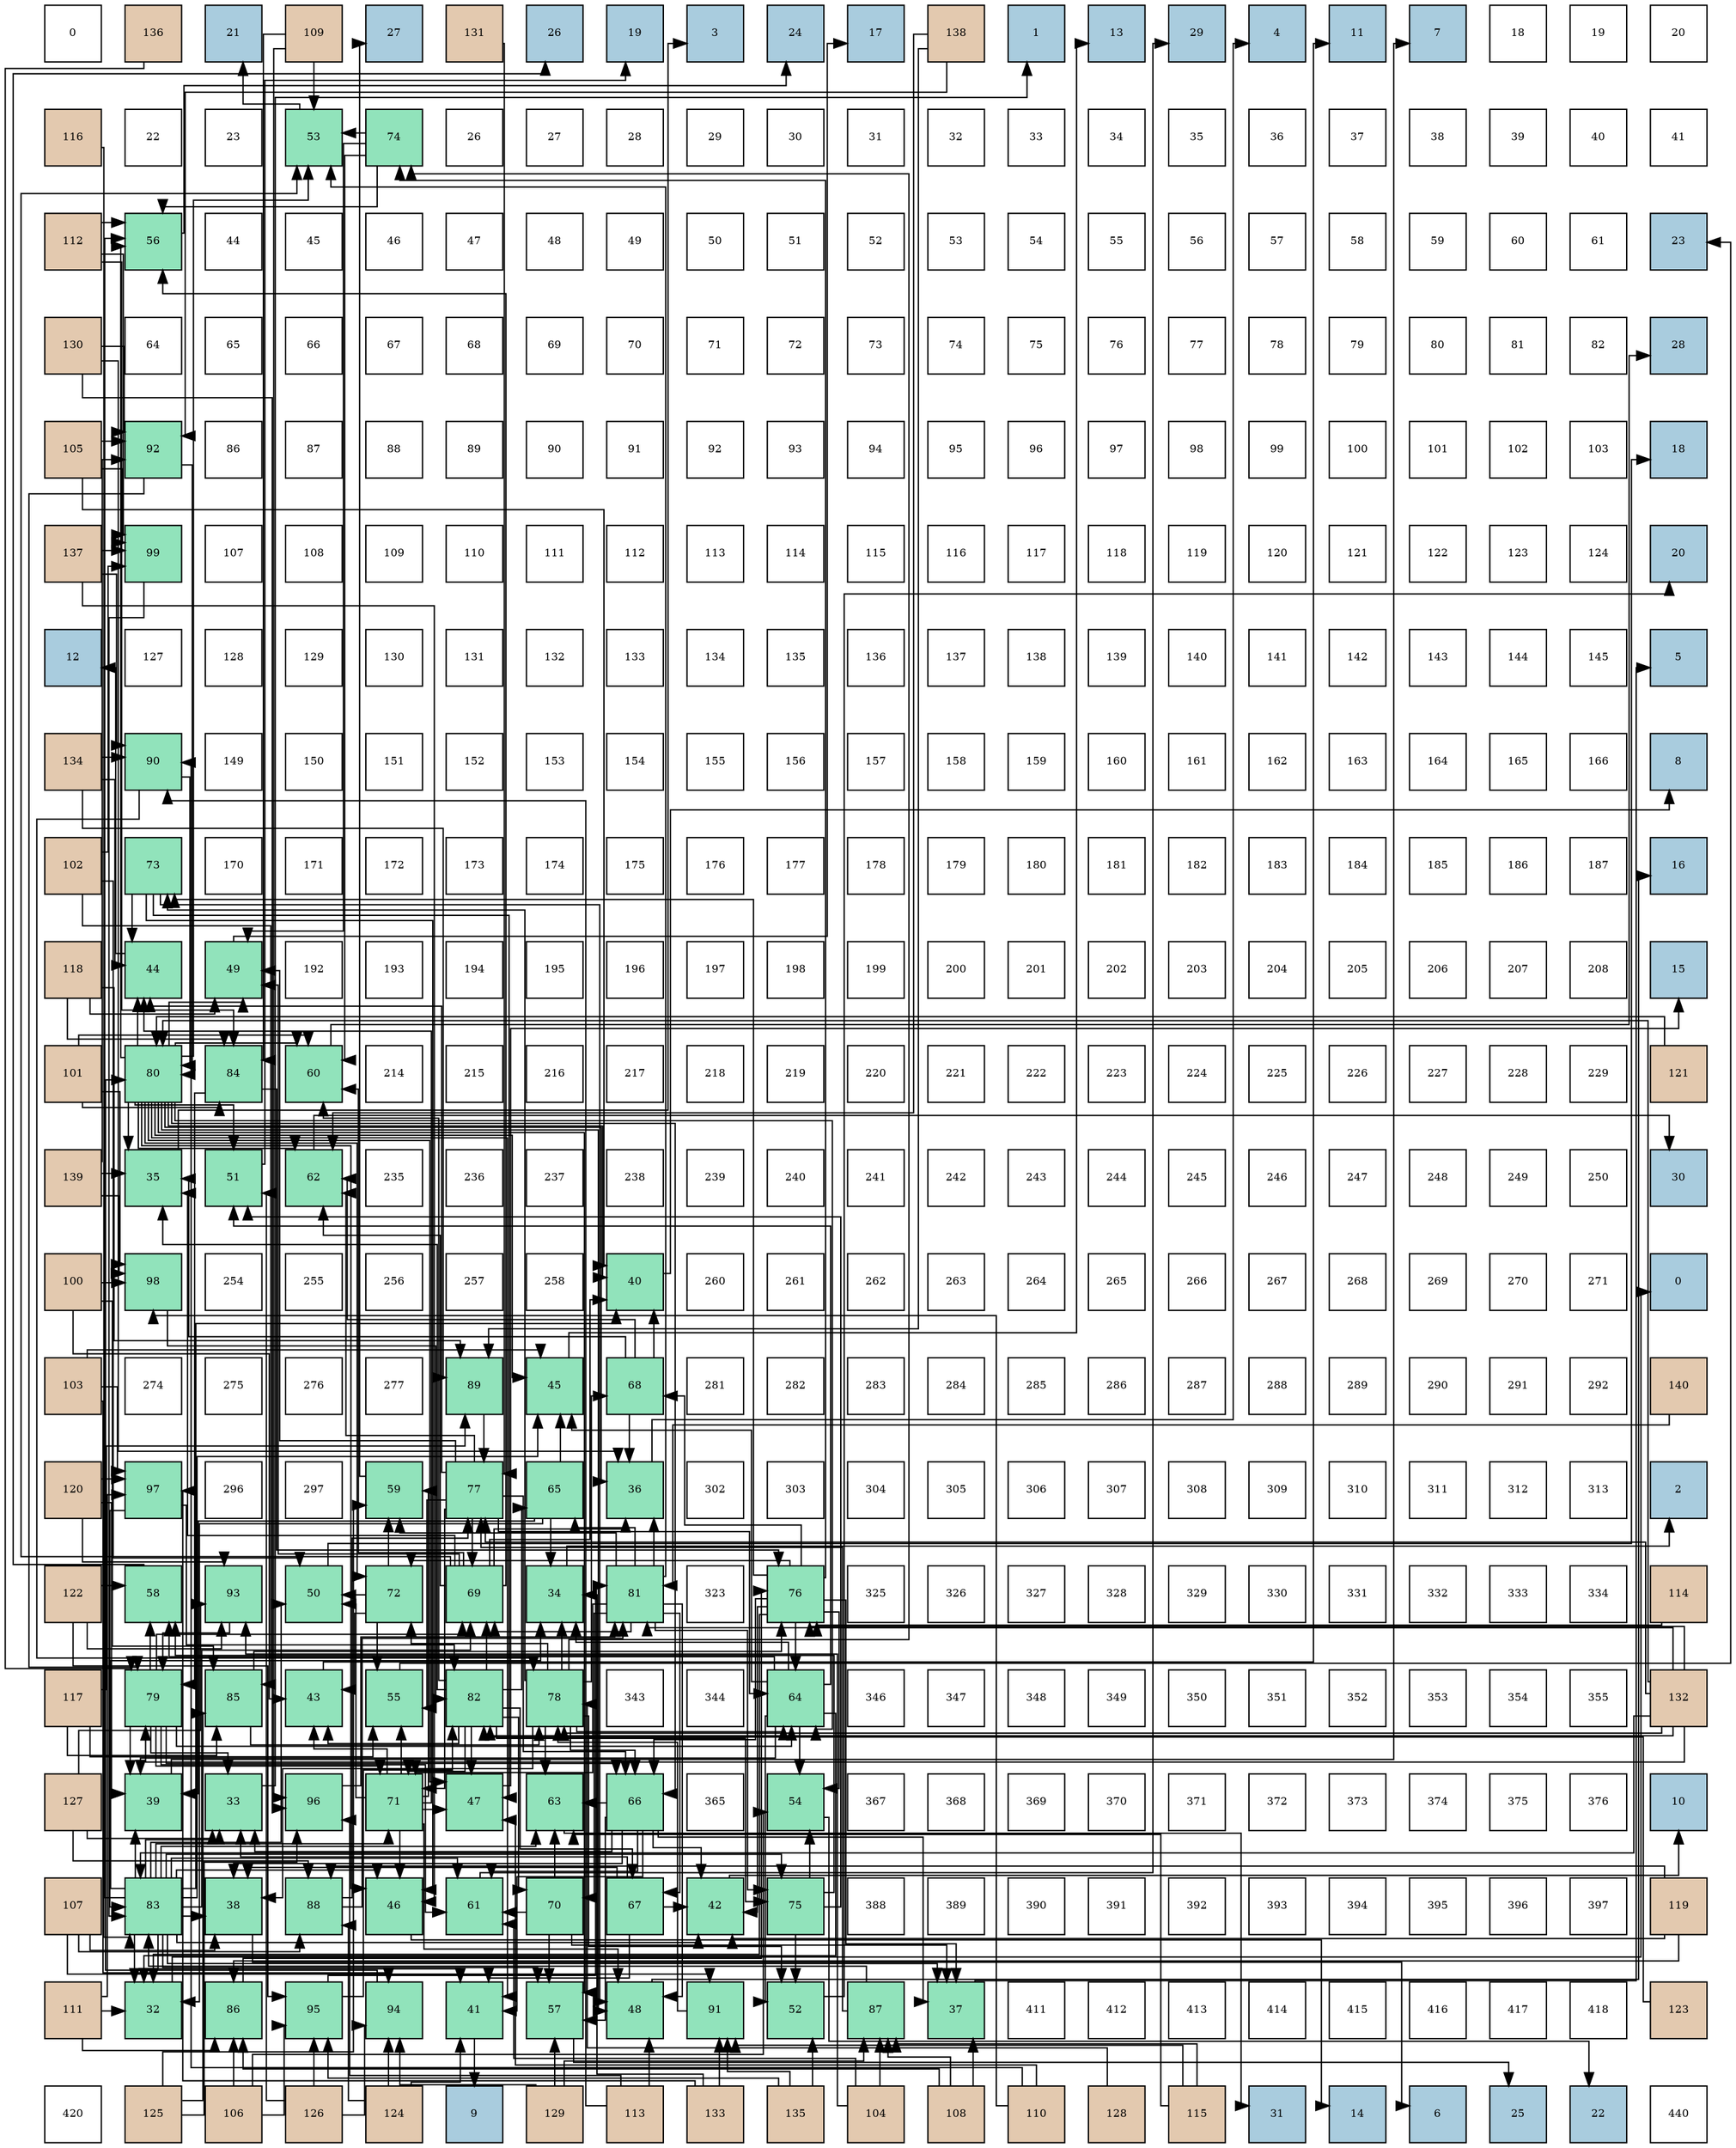 digraph layout{
 rankdir=TB;
 splines=ortho;
 node [style=filled shape=square fixedsize=true width=0.6];
0[label="0", fontsize=8, fillcolor="#ffffff"];
1[label="136", fontsize=8, fillcolor="#e3c9af"];
2[label="21", fontsize=8, fillcolor="#a9ccde"];
3[label="109", fontsize=8, fillcolor="#e3c9af"];
4[label="27", fontsize=8, fillcolor="#a9ccde"];
5[label="131", fontsize=8, fillcolor="#e3c9af"];
6[label="26", fontsize=8, fillcolor="#a9ccde"];
7[label="19", fontsize=8, fillcolor="#a9ccde"];
8[label="3", fontsize=8, fillcolor="#a9ccde"];
9[label="24", fontsize=8, fillcolor="#a9ccde"];
10[label="17", fontsize=8, fillcolor="#a9ccde"];
11[label="138", fontsize=8, fillcolor="#e3c9af"];
12[label="1", fontsize=8, fillcolor="#a9ccde"];
13[label="13", fontsize=8, fillcolor="#a9ccde"];
14[label="29", fontsize=8, fillcolor="#a9ccde"];
15[label="4", fontsize=8, fillcolor="#a9ccde"];
16[label="11", fontsize=8, fillcolor="#a9ccde"];
17[label="7", fontsize=8, fillcolor="#a9ccde"];
18[label="18", fontsize=8, fillcolor="#ffffff"];
19[label="19", fontsize=8, fillcolor="#ffffff"];
20[label="20", fontsize=8, fillcolor="#ffffff"];
21[label="116", fontsize=8, fillcolor="#e3c9af"];
22[label="22", fontsize=8, fillcolor="#ffffff"];
23[label="23", fontsize=8, fillcolor="#ffffff"];
24[label="53", fontsize=8, fillcolor="#91e3bb"];
25[label="74", fontsize=8, fillcolor="#91e3bb"];
26[label="26", fontsize=8, fillcolor="#ffffff"];
27[label="27", fontsize=8, fillcolor="#ffffff"];
28[label="28", fontsize=8, fillcolor="#ffffff"];
29[label="29", fontsize=8, fillcolor="#ffffff"];
30[label="30", fontsize=8, fillcolor="#ffffff"];
31[label="31", fontsize=8, fillcolor="#ffffff"];
32[label="32", fontsize=8, fillcolor="#ffffff"];
33[label="33", fontsize=8, fillcolor="#ffffff"];
34[label="34", fontsize=8, fillcolor="#ffffff"];
35[label="35", fontsize=8, fillcolor="#ffffff"];
36[label="36", fontsize=8, fillcolor="#ffffff"];
37[label="37", fontsize=8, fillcolor="#ffffff"];
38[label="38", fontsize=8, fillcolor="#ffffff"];
39[label="39", fontsize=8, fillcolor="#ffffff"];
40[label="40", fontsize=8, fillcolor="#ffffff"];
41[label="41", fontsize=8, fillcolor="#ffffff"];
42[label="112", fontsize=8, fillcolor="#e3c9af"];
43[label="56", fontsize=8, fillcolor="#91e3bb"];
44[label="44", fontsize=8, fillcolor="#ffffff"];
45[label="45", fontsize=8, fillcolor="#ffffff"];
46[label="46", fontsize=8, fillcolor="#ffffff"];
47[label="47", fontsize=8, fillcolor="#ffffff"];
48[label="48", fontsize=8, fillcolor="#ffffff"];
49[label="49", fontsize=8, fillcolor="#ffffff"];
50[label="50", fontsize=8, fillcolor="#ffffff"];
51[label="51", fontsize=8, fillcolor="#ffffff"];
52[label="52", fontsize=8, fillcolor="#ffffff"];
53[label="53", fontsize=8, fillcolor="#ffffff"];
54[label="54", fontsize=8, fillcolor="#ffffff"];
55[label="55", fontsize=8, fillcolor="#ffffff"];
56[label="56", fontsize=8, fillcolor="#ffffff"];
57[label="57", fontsize=8, fillcolor="#ffffff"];
58[label="58", fontsize=8, fillcolor="#ffffff"];
59[label="59", fontsize=8, fillcolor="#ffffff"];
60[label="60", fontsize=8, fillcolor="#ffffff"];
61[label="61", fontsize=8, fillcolor="#ffffff"];
62[label="23", fontsize=8, fillcolor="#a9ccde"];
63[label="130", fontsize=8, fillcolor="#e3c9af"];
64[label="64", fontsize=8, fillcolor="#ffffff"];
65[label="65", fontsize=8, fillcolor="#ffffff"];
66[label="66", fontsize=8, fillcolor="#ffffff"];
67[label="67", fontsize=8, fillcolor="#ffffff"];
68[label="68", fontsize=8, fillcolor="#ffffff"];
69[label="69", fontsize=8, fillcolor="#ffffff"];
70[label="70", fontsize=8, fillcolor="#ffffff"];
71[label="71", fontsize=8, fillcolor="#ffffff"];
72[label="72", fontsize=8, fillcolor="#ffffff"];
73[label="73", fontsize=8, fillcolor="#ffffff"];
74[label="74", fontsize=8, fillcolor="#ffffff"];
75[label="75", fontsize=8, fillcolor="#ffffff"];
76[label="76", fontsize=8, fillcolor="#ffffff"];
77[label="77", fontsize=8, fillcolor="#ffffff"];
78[label="78", fontsize=8, fillcolor="#ffffff"];
79[label="79", fontsize=8, fillcolor="#ffffff"];
80[label="80", fontsize=8, fillcolor="#ffffff"];
81[label="81", fontsize=8, fillcolor="#ffffff"];
82[label="82", fontsize=8, fillcolor="#ffffff"];
83[label="28", fontsize=8, fillcolor="#a9ccde"];
84[label="105", fontsize=8, fillcolor="#e3c9af"];
85[label="92", fontsize=8, fillcolor="#91e3bb"];
86[label="86", fontsize=8, fillcolor="#ffffff"];
87[label="87", fontsize=8, fillcolor="#ffffff"];
88[label="88", fontsize=8, fillcolor="#ffffff"];
89[label="89", fontsize=8, fillcolor="#ffffff"];
90[label="90", fontsize=8, fillcolor="#ffffff"];
91[label="91", fontsize=8, fillcolor="#ffffff"];
92[label="92", fontsize=8, fillcolor="#ffffff"];
93[label="93", fontsize=8, fillcolor="#ffffff"];
94[label="94", fontsize=8, fillcolor="#ffffff"];
95[label="95", fontsize=8, fillcolor="#ffffff"];
96[label="96", fontsize=8, fillcolor="#ffffff"];
97[label="97", fontsize=8, fillcolor="#ffffff"];
98[label="98", fontsize=8, fillcolor="#ffffff"];
99[label="99", fontsize=8, fillcolor="#ffffff"];
100[label="100", fontsize=8, fillcolor="#ffffff"];
101[label="101", fontsize=8, fillcolor="#ffffff"];
102[label="102", fontsize=8, fillcolor="#ffffff"];
103[label="103", fontsize=8, fillcolor="#ffffff"];
104[label="18", fontsize=8, fillcolor="#a9ccde"];
105[label="137", fontsize=8, fillcolor="#e3c9af"];
106[label="99", fontsize=8, fillcolor="#91e3bb"];
107[label="107", fontsize=8, fillcolor="#ffffff"];
108[label="108", fontsize=8, fillcolor="#ffffff"];
109[label="109", fontsize=8, fillcolor="#ffffff"];
110[label="110", fontsize=8, fillcolor="#ffffff"];
111[label="111", fontsize=8, fillcolor="#ffffff"];
112[label="112", fontsize=8, fillcolor="#ffffff"];
113[label="113", fontsize=8, fillcolor="#ffffff"];
114[label="114", fontsize=8, fillcolor="#ffffff"];
115[label="115", fontsize=8, fillcolor="#ffffff"];
116[label="116", fontsize=8, fillcolor="#ffffff"];
117[label="117", fontsize=8, fillcolor="#ffffff"];
118[label="118", fontsize=8, fillcolor="#ffffff"];
119[label="119", fontsize=8, fillcolor="#ffffff"];
120[label="120", fontsize=8, fillcolor="#ffffff"];
121[label="121", fontsize=8, fillcolor="#ffffff"];
122[label="122", fontsize=8, fillcolor="#ffffff"];
123[label="123", fontsize=8, fillcolor="#ffffff"];
124[label="124", fontsize=8, fillcolor="#ffffff"];
125[label="20", fontsize=8, fillcolor="#a9ccde"];
126[label="12", fontsize=8, fillcolor="#a9ccde"];
127[label="127", fontsize=8, fillcolor="#ffffff"];
128[label="128", fontsize=8, fillcolor="#ffffff"];
129[label="129", fontsize=8, fillcolor="#ffffff"];
130[label="130", fontsize=8, fillcolor="#ffffff"];
131[label="131", fontsize=8, fillcolor="#ffffff"];
132[label="132", fontsize=8, fillcolor="#ffffff"];
133[label="133", fontsize=8, fillcolor="#ffffff"];
134[label="134", fontsize=8, fillcolor="#ffffff"];
135[label="135", fontsize=8, fillcolor="#ffffff"];
136[label="136", fontsize=8, fillcolor="#ffffff"];
137[label="137", fontsize=8, fillcolor="#ffffff"];
138[label="138", fontsize=8, fillcolor="#ffffff"];
139[label="139", fontsize=8, fillcolor="#ffffff"];
140[label="140", fontsize=8, fillcolor="#ffffff"];
141[label="141", fontsize=8, fillcolor="#ffffff"];
142[label="142", fontsize=8, fillcolor="#ffffff"];
143[label="143", fontsize=8, fillcolor="#ffffff"];
144[label="144", fontsize=8, fillcolor="#ffffff"];
145[label="145", fontsize=8, fillcolor="#ffffff"];
146[label="5", fontsize=8, fillcolor="#a9ccde"];
147[label="134", fontsize=8, fillcolor="#e3c9af"];
148[label="90", fontsize=8, fillcolor="#91e3bb"];
149[label="149", fontsize=8, fillcolor="#ffffff"];
150[label="150", fontsize=8, fillcolor="#ffffff"];
151[label="151", fontsize=8, fillcolor="#ffffff"];
152[label="152", fontsize=8, fillcolor="#ffffff"];
153[label="153", fontsize=8, fillcolor="#ffffff"];
154[label="154", fontsize=8, fillcolor="#ffffff"];
155[label="155", fontsize=8, fillcolor="#ffffff"];
156[label="156", fontsize=8, fillcolor="#ffffff"];
157[label="157", fontsize=8, fillcolor="#ffffff"];
158[label="158", fontsize=8, fillcolor="#ffffff"];
159[label="159", fontsize=8, fillcolor="#ffffff"];
160[label="160", fontsize=8, fillcolor="#ffffff"];
161[label="161", fontsize=8, fillcolor="#ffffff"];
162[label="162", fontsize=8, fillcolor="#ffffff"];
163[label="163", fontsize=8, fillcolor="#ffffff"];
164[label="164", fontsize=8, fillcolor="#ffffff"];
165[label="165", fontsize=8, fillcolor="#ffffff"];
166[label="166", fontsize=8, fillcolor="#ffffff"];
167[label="8", fontsize=8, fillcolor="#a9ccde"];
168[label="102", fontsize=8, fillcolor="#e3c9af"];
169[label="73", fontsize=8, fillcolor="#91e3bb"];
170[label="170", fontsize=8, fillcolor="#ffffff"];
171[label="171", fontsize=8, fillcolor="#ffffff"];
172[label="172", fontsize=8, fillcolor="#ffffff"];
173[label="173", fontsize=8, fillcolor="#ffffff"];
174[label="174", fontsize=8, fillcolor="#ffffff"];
175[label="175", fontsize=8, fillcolor="#ffffff"];
176[label="176", fontsize=8, fillcolor="#ffffff"];
177[label="177", fontsize=8, fillcolor="#ffffff"];
178[label="178", fontsize=8, fillcolor="#ffffff"];
179[label="179", fontsize=8, fillcolor="#ffffff"];
180[label="180", fontsize=8, fillcolor="#ffffff"];
181[label="181", fontsize=8, fillcolor="#ffffff"];
182[label="182", fontsize=8, fillcolor="#ffffff"];
183[label="183", fontsize=8, fillcolor="#ffffff"];
184[label="184", fontsize=8, fillcolor="#ffffff"];
185[label="185", fontsize=8, fillcolor="#ffffff"];
186[label="186", fontsize=8, fillcolor="#ffffff"];
187[label="187", fontsize=8, fillcolor="#ffffff"];
188[label="16", fontsize=8, fillcolor="#a9ccde"];
189[label="118", fontsize=8, fillcolor="#e3c9af"];
190[label="44", fontsize=8, fillcolor="#91e3bb"];
191[label="49", fontsize=8, fillcolor="#91e3bb"];
192[label="192", fontsize=8, fillcolor="#ffffff"];
193[label="193", fontsize=8, fillcolor="#ffffff"];
194[label="194", fontsize=8, fillcolor="#ffffff"];
195[label="195", fontsize=8, fillcolor="#ffffff"];
196[label="196", fontsize=8, fillcolor="#ffffff"];
197[label="197", fontsize=8, fillcolor="#ffffff"];
198[label="198", fontsize=8, fillcolor="#ffffff"];
199[label="199", fontsize=8, fillcolor="#ffffff"];
200[label="200", fontsize=8, fillcolor="#ffffff"];
201[label="201", fontsize=8, fillcolor="#ffffff"];
202[label="202", fontsize=8, fillcolor="#ffffff"];
203[label="203", fontsize=8, fillcolor="#ffffff"];
204[label="204", fontsize=8, fillcolor="#ffffff"];
205[label="205", fontsize=8, fillcolor="#ffffff"];
206[label="206", fontsize=8, fillcolor="#ffffff"];
207[label="207", fontsize=8, fillcolor="#ffffff"];
208[label="208", fontsize=8, fillcolor="#ffffff"];
209[label="15", fontsize=8, fillcolor="#a9ccde"];
210[label="101", fontsize=8, fillcolor="#e3c9af"];
211[label="80", fontsize=8, fillcolor="#91e3bb"];
212[label="84", fontsize=8, fillcolor="#91e3bb"];
213[label="60", fontsize=8, fillcolor="#91e3bb"];
214[label="214", fontsize=8, fillcolor="#ffffff"];
215[label="215", fontsize=8, fillcolor="#ffffff"];
216[label="216", fontsize=8, fillcolor="#ffffff"];
217[label="217", fontsize=8, fillcolor="#ffffff"];
218[label="218", fontsize=8, fillcolor="#ffffff"];
219[label="219", fontsize=8, fillcolor="#ffffff"];
220[label="220", fontsize=8, fillcolor="#ffffff"];
221[label="221", fontsize=8, fillcolor="#ffffff"];
222[label="222", fontsize=8, fillcolor="#ffffff"];
223[label="223", fontsize=8, fillcolor="#ffffff"];
224[label="224", fontsize=8, fillcolor="#ffffff"];
225[label="225", fontsize=8, fillcolor="#ffffff"];
226[label="226", fontsize=8, fillcolor="#ffffff"];
227[label="227", fontsize=8, fillcolor="#ffffff"];
228[label="228", fontsize=8, fillcolor="#ffffff"];
229[label="229", fontsize=8, fillcolor="#ffffff"];
230[label="121", fontsize=8, fillcolor="#e3c9af"];
231[label="139", fontsize=8, fillcolor="#e3c9af"];
232[label="35", fontsize=8, fillcolor="#91e3bb"];
233[label="51", fontsize=8, fillcolor="#91e3bb"];
234[label="62", fontsize=8, fillcolor="#91e3bb"];
235[label="235", fontsize=8, fillcolor="#ffffff"];
236[label="236", fontsize=8, fillcolor="#ffffff"];
237[label="237", fontsize=8, fillcolor="#ffffff"];
238[label="238", fontsize=8, fillcolor="#ffffff"];
239[label="239", fontsize=8, fillcolor="#ffffff"];
240[label="240", fontsize=8, fillcolor="#ffffff"];
241[label="241", fontsize=8, fillcolor="#ffffff"];
242[label="242", fontsize=8, fillcolor="#ffffff"];
243[label="243", fontsize=8, fillcolor="#ffffff"];
244[label="244", fontsize=8, fillcolor="#ffffff"];
245[label="245", fontsize=8, fillcolor="#ffffff"];
246[label="246", fontsize=8, fillcolor="#ffffff"];
247[label="247", fontsize=8, fillcolor="#ffffff"];
248[label="248", fontsize=8, fillcolor="#ffffff"];
249[label="249", fontsize=8, fillcolor="#ffffff"];
250[label="250", fontsize=8, fillcolor="#ffffff"];
251[label="30", fontsize=8, fillcolor="#a9ccde"];
252[label="100", fontsize=8, fillcolor="#e3c9af"];
253[label="98", fontsize=8, fillcolor="#91e3bb"];
254[label="254", fontsize=8, fillcolor="#ffffff"];
255[label="255", fontsize=8, fillcolor="#ffffff"];
256[label="256", fontsize=8, fillcolor="#ffffff"];
257[label="257", fontsize=8, fillcolor="#ffffff"];
258[label="258", fontsize=8, fillcolor="#ffffff"];
259[label="40", fontsize=8, fillcolor="#91e3bb"];
260[label="260", fontsize=8, fillcolor="#ffffff"];
261[label="261", fontsize=8, fillcolor="#ffffff"];
262[label="262", fontsize=8, fillcolor="#ffffff"];
263[label="263", fontsize=8, fillcolor="#ffffff"];
264[label="264", fontsize=8, fillcolor="#ffffff"];
265[label="265", fontsize=8, fillcolor="#ffffff"];
266[label="266", fontsize=8, fillcolor="#ffffff"];
267[label="267", fontsize=8, fillcolor="#ffffff"];
268[label="268", fontsize=8, fillcolor="#ffffff"];
269[label="269", fontsize=8, fillcolor="#ffffff"];
270[label="270", fontsize=8, fillcolor="#ffffff"];
271[label="271", fontsize=8, fillcolor="#ffffff"];
272[label="0", fontsize=8, fillcolor="#a9ccde"];
273[label="103", fontsize=8, fillcolor="#e3c9af"];
274[label="274", fontsize=8, fillcolor="#ffffff"];
275[label="275", fontsize=8, fillcolor="#ffffff"];
276[label="276", fontsize=8, fillcolor="#ffffff"];
277[label="277", fontsize=8, fillcolor="#ffffff"];
278[label="89", fontsize=8, fillcolor="#91e3bb"];
279[label="45", fontsize=8, fillcolor="#91e3bb"];
280[label="68", fontsize=8, fillcolor="#91e3bb"];
281[label="281", fontsize=8, fillcolor="#ffffff"];
282[label="282", fontsize=8, fillcolor="#ffffff"];
283[label="283", fontsize=8, fillcolor="#ffffff"];
284[label="284", fontsize=8, fillcolor="#ffffff"];
285[label="285", fontsize=8, fillcolor="#ffffff"];
286[label="286", fontsize=8, fillcolor="#ffffff"];
287[label="287", fontsize=8, fillcolor="#ffffff"];
288[label="288", fontsize=8, fillcolor="#ffffff"];
289[label="289", fontsize=8, fillcolor="#ffffff"];
290[label="290", fontsize=8, fillcolor="#ffffff"];
291[label="291", fontsize=8, fillcolor="#ffffff"];
292[label="292", fontsize=8, fillcolor="#ffffff"];
293[label="140", fontsize=8, fillcolor="#e3c9af"];
294[label="120", fontsize=8, fillcolor="#e3c9af"];
295[label="97", fontsize=8, fillcolor="#91e3bb"];
296[label="296", fontsize=8, fillcolor="#ffffff"];
297[label="297", fontsize=8, fillcolor="#ffffff"];
298[label="59", fontsize=8, fillcolor="#91e3bb"];
299[label="77", fontsize=8, fillcolor="#91e3bb"];
300[label="65", fontsize=8, fillcolor="#91e3bb"];
301[label="36", fontsize=8, fillcolor="#91e3bb"];
302[label="302", fontsize=8, fillcolor="#ffffff"];
303[label="303", fontsize=8, fillcolor="#ffffff"];
304[label="304", fontsize=8, fillcolor="#ffffff"];
305[label="305", fontsize=8, fillcolor="#ffffff"];
306[label="306", fontsize=8, fillcolor="#ffffff"];
307[label="307", fontsize=8, fillcolor="#ffffff"];
308[label="308", fontsize=8, fillcolor="#ffffff"];
309[label="309", fontsize=8, fillcolor="#ffffff"];
310[label="310", fontsize=8, fillcolor="#ffffff"];
311[label="311", fontsize=8, fillcolor="#ffffff"];
312[label="312", fontsize=8, fillcolor="#ffffff"];
313[label="313", fontsize=8, fillcolor="#ffffff"];
314[label="2", fontsize=8, fillcolor="#a9ccde"];
315[label="122", fontsize=8, fillcolor="#e3c9af"];
316[label="58", fontsize=8, fillcolor="#91e3bb"];
317[label="93", fontsize=8, fillcolor="#91e3bb"];
318[label="50", fontsize=8, fillcolor="#91e3bb"];
319[label="72", fontsize=8, fillcolor="#91e3bb"];
320[label="69", fontsize=8, fillcolor="#91e3bb"];
321[label="34", fontsize=8, fillcolor="#91e3bb"];
322[label="81", fontsize=8, fillcolor="#91e3bb"];
323[label="323", fontsize=8, fillcolor="#ffffff"];
324[label="76", fontsize=8, fillcolor="#91e3bb"];
325[label="325", fontsize=8, fillcolor="#ffffff"];
326[label="326", fontsize=8, fillcolor="#ffffff"];
327[label="327", fontsize=8, fillcolor="#ffffff"];
328[label="328", fontsize=8, fillcolor="#ffffff"];
329[label="329", fontsize=8, fillcolor="#ffffff"];
330[label="330", fontsize=8, fillcolor="#ffffff"];
331[label="331", fontsize=8, fillcolor="#ffffff"];
332[label="332", fontsize=8, fillcolor="#ffffff"];
333[label="333", fontsize=8, fillcolor="#ffffff"];
334[label="334", fontsize=8, fillcolor="#ffffff"];
335[label="114", fontsize=8, fillcolor="#e3c9af"];
336[label="117", fontsize=8, fillcolor="#e3c9af"];
337[label="79", fontsize=8, fillcolor="#91e3bb"];
338[label="85", fontsize=8, fillcolor="#91e3bb"];
339[label="43", fontsize=8, fillcolor="#91e3bb"];
340[label="55", fontsize=8, fillcolor="#91e3bb"];
341[label="82", fontsize=8, fillcolor="#91e3bb"];
342[label="78", fontsize=8, fillcolor="#91e3bb"];
343[label="343", fontsize=8, fillcolor="#ffffff"];
344[label="344", fontsize=8, fillcolor="#ffffff"];
345[label="64", fontsize=8, fillcolor="#91e3bb"];
346[label="346", fontsize=8, fillcolor="#ffffff"];
347[label="347", fontsize=8, fillcolor="#ffffff"];
348[label="348", fontsize=8, fillcolor="#ffffff"];
349[label="349", fontsize=8, fillcolor="#ffffff"];
350[label="350", fontsize=8, fillcolor="#ffffff"];
351[label="351", fontsize=8, fillcolor="#ffffff"];
352[label="352", fontsize=8, fillcolor="#ffffff"];
353[label="353", fontsize=8, fillcolor="#ffffff"];
354[label="354", fontsize=8, fillcolor="#ffffff"];
355[label="355", fontsize=8, fillcolor="#ffffff"];
356[label="132", fontsize=8, fillcolor="#e3c9af"];
357[label="127", fontsize=8, fillcolor="#e3c9af"];
358[label="39", fontsize=8, fillcolor="#91e3bb"];
359[label="33", fontsize=8, fillcolor="#91e3bb"];
360[label="96", fontsize=8, fillcolor="#91e3bb"];
361[label="71", fontsize=8, fillcolor="#91e3bb"];
362[label="47", fontsize=8, fillcolor="#91e3bb"];
363[label="63", fontsize=8, fillcolor="#91e3bb"];
364[label="66", fontsize=8, fillcolor="#91e3bb"];
365[label="365", fontsize=8, fillcolor="#ffffff"];
366[label="54", fontsize=8, fillcolor="#91e3bb"];
367[label="367", fontsize=8, fillcolor="#ffffff"];
368[label="368", fontsize=8, fillcolor="#ffffff"];
369[label="369", fontsize=8, fillcolor="#ffffff"];
370[label="370", fontsize=8, fillcolor="#ffffff"];
371[label="371", fontsize=8, fillcolor="#ffffff"];
372[label="372", fontsize=8, fillcolor="#ffffff"];
373[label="373", fontsize=8, fillcolor="#ffffff"];
374[label="374", fontsize=8, fillcolor="#ffffff"];
375[label="375", fontsize=8, fillcolor="#ffffff"];
376[label="376", fontsize=8, fillcolor="#ffffff"];
377[label="10", fontsize=8, fillcolor="#a9ccde"];
378[label="107", fontsize=8, fillcolor="#e3c9af"];
379[label="83", fontsize=8, fillcolor="#91e3bb"];
380[label="38", fontsize=8, fillcolor="#91e3bb"];
381[label="88", fontsize=8, fillcolor="#91e3bb"];
382[label="46", fontsize=8, fillcolor="#91e3bb"];
383[label="61", fontsize=8, fillcolor="#91e3bb"];
384[label="70", fontsize=8, fillcolor="#91e3bb"];
385[label="67", fontsize=8, fillcolor="#91e3bb"];
386[label="42", fontsize=8, fillcolor="#91e3bb"];
387[label="75", fontsize=8, fillcolor="#91e3bb"];
388[label="388", fontsize=8, fillcolor="#ffffff"];
389[label="389", fontsize=8, fillcolor="#ffffff"];
390[label="390", fontsize=8, fillcolor="#ffffff"];
391[label="391", fontsize=8, fillcolor="#ffffff"];
392[label="392", fontsize=8, fillcolor="#ffffff"];
393[label="393", fontsize=8, fillcolor="#ffffff"];
394[label="394", fontsize=8, fillcolor="#ffffff"];
395[label="395", fontsize=8, fillcolor="#ffffff"];
396[label="396", fontsize=8, fillcolor="#ffffff"];
397[label="397", fontsize=8, fillcolor="#ffffff"];
398[label="119", fontsize=8, fillcolor="#e3c9af"];
399[label="111", fontsize=8, fillcolor="#e3c9af"];
400[label="32", fontsize=8, fillcolor="#91e3bb"];
401[label="86", fontsize=8, fillcolor="#91e3bb"];
402[label="95", fontsize=8, fillcolor="#91e3bb"];
403[label="94", fontsize=8, fillcolor="#91e3bb"];
404[label="41", fontsize=8, fillcolor="#91e3bb"];
405[label="57", fontsize=8, fillcolor="#91e3bb"];
406[label="48", fontsize=8, fillcolor="#91e3bb"];
407[label="91", fontsize=8, fillcolor="#91e3bb"];
408[label="52", fontsize=8, fillcolor="#91e3bb"];
409[label="87", fontsize=8, fillcolor="#91e3bb"];
410[label="37", fontsize=8, fillcolor="#91e3bb"];
411[label="411", fontsize=8, fillcolor="#ffffff"];
412[label="412", fontsize=8, fillcolor="#ffffff"];
413[label="413", fontsize=8, fillcolor="#ffffff"];
414[label="414", fontsize=8, fillcolor="#ffffff"];
415[label="415", fontsize=8, fillcolor="#ffffff"];
416[label="416", fontsize=8, fillcolor="#ffffff"];
417[label="417", fontsize=8, fillcolor="#ffffff"];
418[label="418", fontsize=8, fillcolor="#ffffff"];
419[label="123", fontsize=8, fillcolor="#e3c9af"];
420[label="420", fontsize=8, fillcolor="#ffffff"];
421[label="125", fontsize=8, fillcolor="#e3c9af"];
422[label="106", fontsize=8, fillcolor="#e3c9af"];
423[label="126", fontsize=8, fillcolor="#e3c9af"];
424[label="124", fontsize=8, fillcolor="#e3c9af"];
425[label="9", fontsize=8, fillcolor="#a9ccde"];
426[label="129", fontsize=8, fillcolor="#e3c9af"];
427[label="113", fontsize=8, fillcolor="#e3c9af"];
428[label="133", fontsize=8, fillcolor="#e3c9af"];
429[label="135", fontsize=8, fillcolor="#e3c9af"];
430[label="104", fontsize=8, fillcolor="#e3c9af"];
431[label="108", fontsize=8, fillcolor="#e3c9af"];
432[label="110", fontsize=8, fillcolor="#e3c9af"];
433[label="128", fontsize=8, fillcolor="#e3c9af"];
434[label="115", fontsize=8, fillcolor="#e3c9af"];
435[label="31", fontsize=8, fillcolor="#a9ccde"];
436[label="14", fontsize=8, fillcolor="#a9ccde"];
437[label="6", fontsize=8, fillcolor="#a9ccde"];
438[label="25", fontsize=8, fillcolor="#a9ccde"];
439[label="22", fontsize=8, fillcolor="#a9ccde"];
440[label="440", fontsize=8, fillcolor="#ffffff"];
edge [constraint=false, style=vis];400 -> 272;
359 -> 12;
321 -> 314;
232 -> 8;
301 -> 15;
410 -> 146;
380 -> 437;
358 -> 17;
259 -> 167;
404 -> 425;
386 -> 377;
339 -> 16;
190 -> 126;
279 -> 13;
382 -> 436;
362 -> 209;
406 -> 188;
191 -> 10;
318 -> 104;
233 -> 7;
408 -> 125;
24 -> 2;
366 -> 439;
340 -> 62;
43 -> 9;
405 -> 438;
316 -> 6;
298 -> 4;
213 -> 83;
383 -> 14;
234 -> 251;
363 -> 435;
345 -> 400;
345 -> 321;
345 -> 358;
345 -> 279;
345 -> 233;
345 -> 408;
345 -> 366;
345 -> 316;
300 -> 400;
300 -> 321;
300 -> 358;
300 -> 279;
364 -> 359;
364 -> 410;
364 -> 380;
364 -> 404;
364 -> 386;
364 -> 405;
364 -> 383;
364 -> 363;
385 -> 359;
385 -> 380;
385 -> 404;
385 -> 386;
280 -> 232;
280 -> 301;
280 -> 259;
280 -> 234;
320 -> 232;
320 -> 301;
320 -> 259;
320 -> 191;
320 -> 24;
320 -> 43;
320 -> 213;
320 -> 234;
384 -> 410;
384 -> 405;
384 -> 383;
384 -> 363;
361 -> 339;
361 -> 190;
361 -> 382;
361 -> 362;
361 -> 406;
361 -> 318;
361 -> 340;
361 -> 298;
319 -> 339;
319 -> 318;
319 -> 340;
319 -> 298;
169 -> 190;
169 -> 382;
169 -> 362;
169 -> 406;
25 -> 191;
25 -> 24;
25 -> 43;
25 -> 213;
387 -> 233;
387 -> 408;
387 -> 366;
387 -> 316;
324 -> 400;
324 -> 410;
324 -> 386;
324 -> 366;
324 -> 345;
324 -> 364;
324 -> 280;
324 -> 319;
324 -> 169;
324 -> 25;
299 -> 190;
299 -> 191;
299 -> 340;
299 -> 234;
299 -> 345;
299 -> 364;
299 -> 320;
299 -> 361;
342 -> 321;
342 -> 380;
342 -> 408;
342 -> 363;
342 -> 345;
342 -> 364;
342 -> 280;
342 -> 319;
342 -> 169;
342 -> 25;
337 -> 359;
337 -> 358;
337 -> 316;
337 -> 383;
337 -> 345;
337 -> 364;
337 -> 320;
337 -> 361;
211 -> 232;
211 -> 301;
211 -> 259;
211 -> 404;
211 -> 190;
211 -> 279;
211 -> 382;
211 -> 362;
211 -> 406;
211 -> 191;
211 -> 233;
211 -> 24;
211 -> 43;
211 -> 405;
211 -> 213;
211 -> 234;
211 -> 345;
211 -> 364;
211 -> 319;
322 -> 301;
322 -> 406;
322 -> 24;
322 -> 298;
322 -> 300;
322 -> 385;
322 -> 320;
322 -> 384;
322 -> 361;
322 -> 387;
341 -> 232;
341 -> 339;
341 -> 362;
341 -> 213;
341 -> 300;
341 -> 385;
341 -> 320;
341 -> 384;
341 -> 361;
341 -> 387;
379 -> 400;
379 -> 359;
379 -> 321;
379 -> 410;
379 -> 380;
379 -> 358;
379 -> 259;
379 -> 404;
379 -> 386;
379 -> 279;
379 -> 382;
379 -> 318;
379 -> 43;
379 -> 405;
379 -> 383;
379 -> 363;
379 -> 320;
379 -> 361;
379 -> 387;
212 -> 324;
212 -> 337;
338 -> 324;
338 -> 342;
401 -> 324;
409 -> 299;
409 -> 379;
381 -> 299;
381 -> 322;
278 -> 299;
148 -> 342;
148 -> 211;
407 -> 342;
85 -> 337;
85 -> 211;
317 -> 337;
403 -> 211;
402 -> 322;
402 -> 341;
360 -> 322;
295 -> 341;
295 -> 379;
253 -> 341;
106 -> 379;
252 -> 339;
252 -> 338;
252 -> 253;
210 -> 213;
210 -> 212;
210 -> 253;
168 -> 318;
168 -> 338;
168 -> 106;
273 -> 279;
273 -> 403;
273 -> 295;
430 -> 383;
430 -> 409;
430 -> 317;
84 -> 259;
84 -> 85;
84 -> 106;
422 -> 366;
422 -> 401;
422 -> 402;
378 -> 380;
378 -> 381;
378 -> 407;
431 -> 410;
431 -> 401;
431 -> 409;
3 -> 24;
3 -> 212;
3 -> 360;
432 -> 362;
432 -> 148;
432 -> 253;
399 -> 400;
399 -> 401;
399 -> 295;
42 -> 43;
42 -> 212;
42 -> 106;
427 -> 406;
427 -> 148;
427 -> 360;
335 -> 324;
434 -> 363;
434 -> 409;
434 -> 407;
21 -> 379;
336 -> 340;
336 -> 338;
336 -> 278;
189 -> 191;
189 -> 212;
189 -> 278;
398 -> 386;
398 -> 401;
398 -> 381;
294 -> 358;
294 -> 317;
294 -> 295;
230 -> 211;
315 -> 316;
315 -> 317;
315 -> 402;
419 -> 341;
424 -> 404;
424 -> 381;
424 -> 403;
421 -> 298;
421 -> 338;
421 -> 360;
423 -> 233;
423 -> 403;
423 -> 402;
357 -> 359;
357 -> 381;
357 -> 317;
433 -> 342;
426 -> 405;
426 -> 409;
426 -> 403;
63 -> 301;
63 -> 85;
63 -> 360;
5 -> 299;
356 -> 324;
356 -> 299;
356 -> 342;
356 -> 337;
356 -> 211;
356 -> 322;
356 -> 341;
356 -> 379;
428 -> 321;
428 -> 407;
428 -> 295;
147 -> 190;
147 -> 278;
147 -> 148;
429 -> 408;
429 -> 407;
429 -> 402;
1 -> 337;
105 -> 382;
105 -> 148;
105 -> 106;
11 -> 234;
11 -> 278;
11 -> 85;
231 -> 232;
231 -> 85;
231 -> 253;
293 -> 322;
edge [constraint=true, style=invis];
0 -> 21 -> 42 -> 63 -> 84 -> 105 -> 126 -> 147 -> 168 -> 189 -> 210 -> 231 -> 252 -> 273 -> 294 -> 315 -> 336 -> 357 -> 378 -> 399 -> 420;
1 -> 22 -> 43 -> 64 -> 85 -> 106 -> 127 -> 148 -> 169 -> 190 -> 211 -> 232 -> 253 -> 274 -> 295 -> 316 -> 337 -> 358 -> 379 -> 400 -> 421;
2 -> 23 -> 44 -> 65 -> 86 -> 107 -> 128 -> 149 -> 170 -> 191 -> 212 -> 233 -> 254 -> 275 -> 296 -> 317 -> 338 -> 359 -> 380 -> 401 -> 422;
3 -> 24 -> 45 -> 66 -> 87 -> 108 -> 129 -> 150 -> 171 -> 192 -> 213 -> 234 -> 255 -> 276 -> 297 -> 318 -> 339 -> 360 -> 381 -> 402 -> 423;
4 -> 25 -> 46 -> 67 -> 88 -> 109 -> 130 -> 151 -> 172 -> 193 -> 214 -> 235 -> 256 -> 277 -> 298 -> 319 -> 340 -> 361 -> 382 -> 403 -> 424;
5 -> 26 -> 47 -> 68 -> 89 -> 110 -> 131 -> 152 -> 173 -> 194 -> 215 -> 236 -> 257 -> 278 -> 299 -> 320 -> 341 -> 362 -> 383 -> 404 -> 425;
6 -> 27 -> 48 -> 69 -> 90 -> 111 -> 132 -> 153 -> 174 -> 195 -> 216 -> 237 -> 258 -> 279 -> 300 -> 321 -> 342 -> 363 -> 384 -> 405 -> 426;
7 -> 28 -> 49 -> 70 -> 91 -> 112 -> 133 -> 154 -> 175 -> 196 -> 217 -> 238 -> 259 -> 280 -> 301 -> 322 -> 343 -> 364 -> 385 -> 406 -> 427;
8 -> 29 -> 50 -> 71 -> 92 -> 113 -> 134 -> 155 -> 176 -> 197 -> 218 -> 239 -> 260 -> 281 -> 302 -> 323 -> 344 -> 365 -> 386 -> 407 -> 428;
9 -> 30 -> 51 -> 72 -> 93 -> 114 -> 135 -> 156 -> 177 -> 198 -> 219 -> 240 -> 261 -> 282 -> 303 -> 324 -> 345 -> 366 -> 387 -> 408 -> 429;
10 -> 31 -> 52 -> 73 -> 94 -> 115 -> 136 -> 157 -> 178 -> 199 -> 220 -> 241 -> 262 -> 283 -> 304 -> 325 -> 346 -> 367 -> 388 -> 409 -> 430;
11 -> 32 -> 53 -> 74 -> 95 -> 116 -> 137 -> 158 -> 179 -> 200 -> 221 -> 242 -> 263 -> 284 -> 305 -> 326 -> 347 -> 368 -> 389 -> 410 -> 431;
12 -> 33 -> 54 -> 75 -> 96 -> 117 -> 138 -> 159 -> 180 -> 201 -> 222 -> 243 -> 264 -> 285 -> 306 -> 327 -> 348 -> 369 -> 390 -> 411 -> 432;
13 -> 34 -> 55 -> 76 -> 97 -> 118 -> 139 -> 160 -> 181 -> 202 -> 223 -> 244 -> 265 -> 286 -> 307 -> 328 -> 349 -> 370 -> 391 -> 412 -> 433;
14 -> 35 -> 56 -> 77 -> 98 -> 119 -> 140 -> 161 -> 182 -> 203 -> 224 -> 245 -> 266 -> 287 -> 308 -> 329 -> 350 -> 371 -> 392 -> 413 -> 434;
15 -> 36 -> 57 -> 78 -> 99 -> 120 -> 141 -> 162 -> 183 -> 204 -> 225 -> 246 -> 267 -> 288 -> 309 -> 330 -> 351 -> 372 -> 393 -> 414 -> 435;
16 -> 37 -> 58 -> 79 -> 100 -> 121 -> 142 -> 163 -> 184 -> 205 -> 226 -> 247 -> 268 -> 289 -> 310 -> 331 -> 352 -> 373 -> 394 -> 415 -> 436;
17 -> 38 -> 59 -> 80 -> 101 -> 122 -> 143 -> 164 -> 185 -> 206 -> 227 -> 248 -> 269 -> 290 -> 311 -> 332 -> 353 -> 374 -> 395 -> 416 -> 437;
18 -> 39 -> 60 -> 81 -> 102 -> 123 -> 144 -> 165 -> 186 -> 207 -> 228 -> 249 -> 270 -> 291 -> 312 -> 333 -> 354 -> 375 -> 396 -> 417 -> 438;
19 -> 40 -> 61 -> 82 -> 103 -> 124 -> 145 -> 166 -> 187 -> 208 -> 229 -> 250 -> 271 -> 292 -> 313 -> 334 -> 355 -> 376 -> 397 -> 418 -> 439;
20 -> 41 -> 62 -> 83 -> 104 -> 125 -> 146 -> 167 -> 188 -> 209 -> 230 -> 251 -> 272 -> 293 -> 314 -> 335 -> 356 -> 377 -> 398 -> 419 -> 440;
rank = same {0 -> 1 -> 2 -> 3 -> 4 -> 5 -> 6 -> 7 -> 8 -> 9 -> 10 -> 11 -> 12 -> 13 -> 14 -> 15 -> 16 -> 17 -> 18 -> 19 -> 20};
rank = same {21 -> 22 -> 23 -> 24 -> 25 -> 26 -> 27 -> 28 -> 29 -> 30 -> 31 -> 32 -> 33 -> 34 -> 35 -> 36 -> 37 -> 38 -> 39 -> 40 -> 41};
rank = same {42 -> 43 -> 44 -> 45 -> 46 -> 47 -> 48 -> 49 -> 50 -> 51 -> 52 -> 53 -> 54 -> 55 -> 56 -> 57 -> 58 -> 59 -> 60 -> 61 -> 62};
rank = same {63 -> 64 -> 65 -> 66 -> 67 -> 68 -> 69 -> 70 -> 71 -> 72 -> 73 -> 74 -> 75 -> 76 -> 77 -> 78 -> 79 -> 80 -> 81 -> 82 -> 83};
rank = same {84 -> 85 -> 86 -> 87 -> 88 -> 89 -> 90 -> 91 -> 92 -> 93 -> 94 -> 95 -> 96 -> 97 -> 98 -> 99 -> 100 -> 101 -> 102 -> 103 -> 104};
rank = same {105 -> 106 -> 107 -> 108 -> 109 -> 110 -> 111 -> 112 -> 113 -> 114 -> 115 -> 116 -> 117 -> 118 -> 119 -> 120 -> 121 -> 122 -> 123 -> 124 -> 125};
rank = same {126 -> 127 -> 128 -> 129 -> 130 -> 131 -> 132 -> 133 -> 134 -> 135 -> 136 -> 137 -> 138 -> 139 -> 140 -> 141 -> 142 -> 143 -> 144 -> 145 -> 146};
rank = same {147 -> 148 -> 149 -> 150 -> 151 -> 152 -> 153 -> 154 -> 155 -> 156 -> 157 -> 158 -> 159 -> 160 -> 161 -> 162 -> 163 -> 164 -> 165 -> 166 -> 167};
rank = same {168 -> 169 -> 170 -> 171 -> 172 -> 173 -> 174 -> 175 -> 176 -> 177 -> 178 -> 179 -> 180 -> 181 -> 182 -> 183 -> 184 -> 185 -> 186 -> 187 -> 188};
rank = same {189 -> 190 -> 191 -> 192 -> 193 -> 194 -> 195 -> 196 -> 197 -> 198 -> 199 -> 200 -> 201 -> 202 -> 203 -> 204 -> 205 -> 206 -> 207 -> 208 -> 209};
rank = same {210 -> 211 -> 212 -> 213 -> 214 -> 215 -> 216 -> 217 -> 218 -> 219 -> 220 -> 221 -> 222 -> 223 -> 224 -> 225 -> 226 -> 227 -> 228 -> 229 -> 230};
rank = same {231 -> 232 -> 233 -> 234 -> 235 -> 236 -> 237 -> 238 -> 239 -> 240 -> 241 -> 242 -> 243 -> 244 -> 245 -> 246 -> 247 -> 248 -> 249 -> 250 -> 251};
rank = same {252 -> 253 -> 254 -> 255 -> 256 -> 257 -> 258 -> 259 -> 260 -> 261 -> 262 -> 263 -> 264 -> 265 -> 266 -> 267 -> 268 -> 269 -> 270 -> 271 -> 272};
rank = same {273 -> 274 -> 275 -> 276 -> 277 -> 278 -> 279 -> 280 -> 281 -> 282 -> 283 -> 284 -> 285 -> 286 -> 287 -> 288 -> 289 -> 290 -> 291 -> 292 -> 293};
rank = same {294 -> 295 -> 296 -> 297 -> 298 -> 299 -> 300 -> 301 -> 302 -> 303 -> 304 -> 305 -> 306 -> 307 -> 308 -> 309 -> 310 -> 311 -> 312 -> 313 -> 314};
rank = same {315 -> 316 -> 317 -> 318 -> 319 -> 320 -> 321 -> 322 -> 323 -> 324 -> 325 -> 326 -> 327 -> 328 -> 329 -> 330 -> 331 -> 332 -> 333 -> 334 -> 335};
rank = same {336 -> 337 -> 338 -> 339 -> 340 -> 341 -> 342 -> 343 -> 344 -> 345 -> 346 -> 347 -> 348 -> 349 -> 350 -> 351 -> 352 -> 353 -> 354 -> 355 -> 356};
rank = same {357 -> 358 -> 359 -> 360 -> 361 -> 362 -> 363 -> 364 -> 365 -> 366 -> 367 -> 368 -> 369 -> 370 -> 371 -> 372 -> 373 -> 374 -> 375 -> 376 -> 377};
rank = same {378 -> 379 -> 380 -> 381 -> 382 -> 383 -> 384 -> 385 -> 386 -> 387 -> 388 -> 389 -> 390 -> 391 -> 392 -> 393 -> 394 -> 395 -> 396 -> 397 -> 398};
rank = same {399 -> 400 -> 401 -> 402 -> 403 -> 404 -> 405 -> 406 -> 407 -> 408 -> 409 -> 410 -> 411 -> 412 -> 413 -> 414 -> 415 -> 416 -> 417 -> 418 -> 419};
rank = same {420 -> 421 -> 422 -> 423 -> 424 -> 425 -> 426 -> 427 -> 428 -> 429 -> 430 -> 431 -> 432 -> 433 -> 434 -> 435 -> 436 -> 437 -> 438 -> 439 -> 440};
}